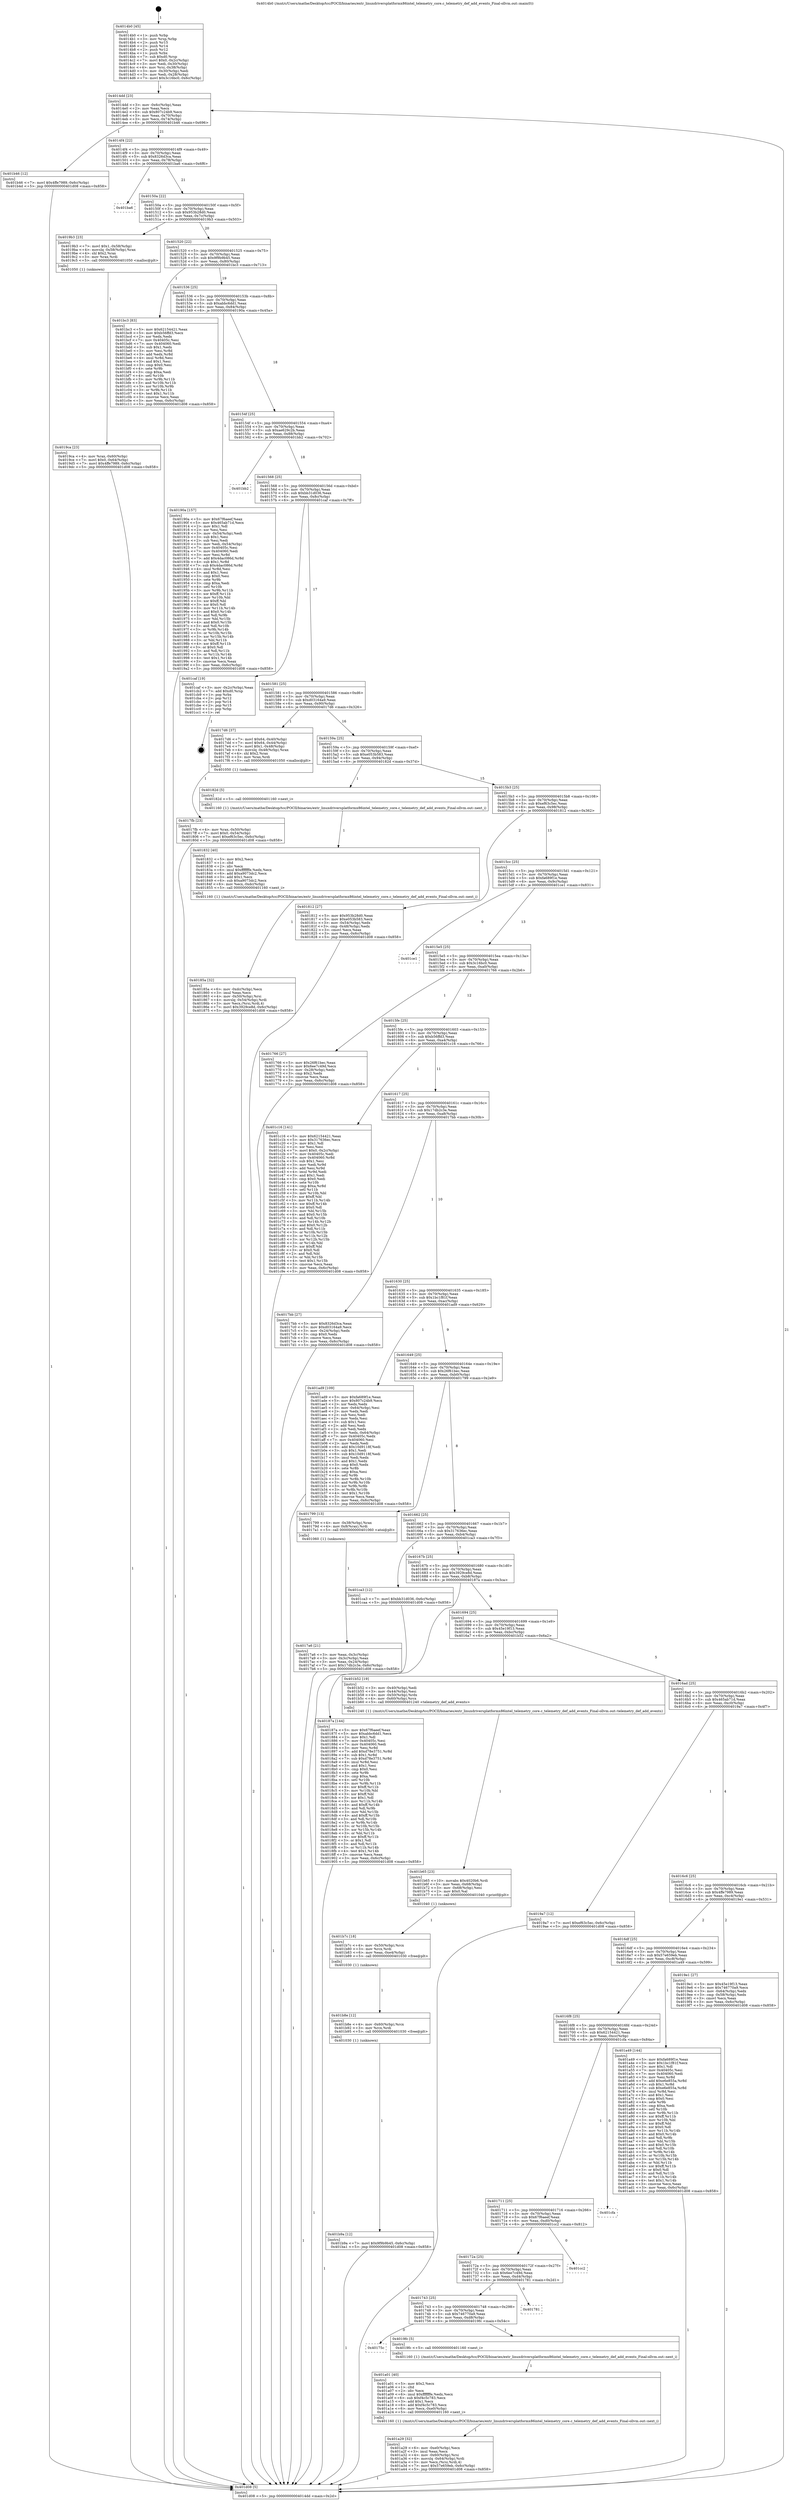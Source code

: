 digraph "0x4014b0" {
  label = "0x4014b0 (/mnt/c/Users/mathe/Desktop/tcc/POCII/binaries/extr_linuxdriversplatformx86intel_telemetry_core.c_telemetry_def_add_events_Final-ollvm.out::main(0))"
  labelloc = "t"
  node[shape=record]

  Entry [label="",width=0.3,height=0.3,shape=circle,fillcolor=black,style=filled]
  "0x4014dd" [label="{
     0x4014dd [23]\l
     | [instrs]\l
     &nbsp;&nbsp;0x4014dd \<+3\>: mov -0x6c(%rbp),%eax\l
     &nbsp;&nbsp;0x4014e0 \<+2\>: mov %eax,%ecx\l
     &nbsp;&nbsp;0x4014e2 \<+6\>: sub $0x807c24b9,%ecx\l
     &nbsp;&nbsp;0x4014e8 \<+3\>: mov %eax,-0x70(%rbp)\l
     &nbsp;&nbsp;0x4014eb \<+3\>: mov %ecx,-0x74(%rbp)\l
     &nbsp;&nbsp;0x4014ee \<+6\>: je 0000000000401b46 \<main+0x696\>\l
  }"]
  "0x401b46" [label="{
     0x401b46 [12]\l
     | [instrs]\l
     &nbsp;&nbsp;0x401b46 \<+7\>: movl $0x4ffe7989,-0x6c(%rbp)\l
     &nbsp;&nbsp;0x401b4d \<+5\>: jmp 0000000000401d08 \<main+0x858\>\l
  }"]
  "0x4014f4" [label="{
     0x4014f4 [22]\l
     | [instrs]\l
     &nbsp;&nbsp;0x4014f4 \<+5\>: jmp 00000000004014f9 \<main+0x49\>\l
     &nbsp;&nbsp;0x4014f9 \<+3\>: mov -0x70(%rbp),%eax\l
     &nbsp;&nbsp;0x4014fc \<+5\>: sub $0x8326d3ca,%eax\l
     &nbsp;&nbsp;0x401501 \<+3\>: mov %eax,-0x78(%rbp)\l
     &nbsp;&nbsp;0x401504 \<+6\>: je 0000000000401ba6 \<main+0x6f6\>\l
  }"]
  Exit [label="",width=0.3,height=0.3,shape=circle,fillcolor=black,style=filled,peripheries=2]
  "0x401ba6" [label="{
     0x401ba6\l
  }", style=dashed]
  "0x40150a" [label="{
     0x40150a [22]\l
     | [instrs]\l
     &nbsp;&nbsp;0x40150a \<+5\>: jmp 000000000040150f \<main+0x5f\>\l
     &nbsp;&nbsp;0x40150f \<+3\>: mov -0x70(%rbp),%eax\l
     &nbsp;&nbsp;0x401512 \<+5\>: sub $0x953b28d0,%eax\l
     &nbsp;&nbsp;0x401517 \<+3\>: mov %eax,-0x7c(%rbp)\l
     &nbsp;&nbsp;0x40151a \<+6\>: je 00000000004019b3 \<main+0x503\>\l
  }"]
  "0x401b9a" [label="{
     0x401b9a [12]\l
     | [instrs]\l
     &nbsp;&nbsp;0x401b9a \<+7\>: movl $0x9f9b9b45,-0x6c(%rbp)\l
     &nbsp;&nbsp;0x401ba1 \<+5\>: jmp 0000000000401d08 \<main+0x858\>\l
  }"]
  "0x4019b3" [label="{
     0x4019b3 [23]\l
     | [instrs]\l
     &nbsp;&nbsp;0x4019b3 \<+7\>: movl $0x1,-0x58(%rbp)\l
     &nbsp;&nbsp;0x4019ba \<+4\>: movslq -0x58(%rbp),%rax\l
     &nbsp;&nbsp;0x4019be \<+4\>: shl $0x2,%rax\l
     &nbsp;&nbsp;0x4019c2 \<+3\>: mov %rax,%rdi\l
     &nbsp;&nbsp;0x4019c5 \<+5\>: call 0000000000401050 \<malloc@plt\>\l
     | [calls]\l
     &nbsp;&nbsp;0x401050 \{1\} (unknown)\l
  }"]
  "0x401520" [label="{
     0x401520 [22]\l
     | [instrs]\l
     &nbsp;&nbsp;0x401520 \<+5\>: jmp 0000000000401525 \<main+0x75\>\l
     &nbsp;&nbsp;0x401525 \<+3\>: mov -0x70(%rbp),%eax\l
     &nbsp;&nbsp;0x401528 \<+5\>: sub $0x9f9b9b45,%eax\l
     &nbsp;&nbsp;0x40152d \<+3\>: mov %eax,-0x80(%rbp)\l
     &nbsp;&nbsp;0x401530 \<+6\>: je 0000000000401bc3 \<main+0x713\>\l
  }"]
  "0x401b8e" [label="{
     0x401b8e [12]\l
     | [instrs]\l
     &nbsp;&nbsp;0x401b8e \<+4\>: mov -0x60(%rbp),%rcx\l
     &nbsp;&nbsp;0x401b92 \<+3\>: mov %rcx,%rdi\l
     &nbsp;&nbsp;0x401b95 \<+5\>: call 0000000000401030 \<free@plt\>\l
     | [calls]\l
     &nbsp;&nbsp;0x401030 \{1\} (unknown)\l
  }"]
  "0x401bc3" [label="{
     0x401bc3 [83]\l
     | [instrs]\l
     &nbsp;&nbsp;0x401bc3 \<+5\>: mov $0x62154421,%eax\l
     &nbsp;&nbsp;0x401bc8 \<+5\>: mov $0xb56ffd3,%ecx\l
     &nbsp;&nbsp;0x401bcd \<+2\>: xor %edx,%edx\l
     &nbsp;&nbsp;0x401bcf \<+7\>: mov 0x40405c,%esi\l
     &nbsp;&nbsp;0x401bd6 \<+7\>: mov 0x404060,%edi\l
     &nbsp;&nbsp;0x401bdd \<+3\>: sub $0x1,%edx\l
     &nbsp;&nbsp;0x401be0 \<+3\>: mov %esi,%r8d\l
     &nbsp;&nbsp;0x401be3 \<+3\>: add %edx,%r8d\l
     &nbsp;&nbsp;0x401be6 \<+4\>: imul %r8d,%esi\l
     &nbsp;&nbsp;0x401bea \<+3\>: and $0x1,%esi\l
     &nbsp;&nbsp;0x401bed \<+3\>: cmp $0x0,%esi\l
     &nbsp;&nbsp;0x401bf0 \<+4\>: sete %r9b\l
     &nbsp;&nbsp;0x401bf4 \<+3\>: cmp $0xa,%edi\l
     &nbsp;&nbsp;0x401bf7 \<+4\>: setl %r10b\l
     &nbsp;&nbsp;0x401bfb \<+3\>: mov %r9b,%r11b\l
     &nbsp;&nbsp;0x401bfe \<+3\>: and %r10b,%r11b\l
     &nbsp;&nbsp;0x401c01 \<+3\>: xor %r10b,%r9b\l
     &nbsp;&nbsp;0x401c04 \<+3\>: or %r9b,%r11b\l
     &nbsp;&nbsp;0x401c07 \<+4\>: test $0x1,%r11b\l
     &nbsp;&nbsp;0x401c0b \<+3\>: cmovne %ecx,%eax\l
     &nbsp;&nbsp;0x401c0e \<+3\>: mov %eax,-0x6c(%rbp)\l
     &nbsp;&nbsp;0x401c11 \<+5\>: jmp 0000000000401d08 \<main+0x858\>\l
  }"]
  "0x401536" [label="{
     0x401536 [25]\l
     | [instrs]\l
     &nbsp;&nbsp;0x401536 \<+5\>: jmp 000000000040153b \<main+0x8b\>\l
     &nbsp;&nbsp;0x40153b \<+3\>: mov -0x70(%rbp),%eax\l
     &nbsp;&nbsp;0x40153e \<+5\>: sub $0xabbc6dd1,%eax\l
     &nbsp;&nbsp;0x401543 \<+6\>: mov %eax,-0x84(%rbp)\l
     &nbsp;&nbsp;0x401549 \<+6\>: je 000000000040190a \<main+0x45a\>\l
  }"]
  "0x401b7c" [label="{
     0x401b7c [18]\l
     | [instrs]\l
     &nbsp;&nbsp;0x401b7c \<+4\>: mov -0x50(%rbp),%rcx\l
     &nbsp;&nbsp;0x401b80 \<+3\>: mov %rcx,%rdi\l
     &nbsp;&nbsp;0x401b83 \<+6\>: mov %eax,-0xe4(%rbp)\l
     &nbsp;&nbsp;0x401b89 \<+5\>: call 0000000000401030 \<free@plt\>\l
     | [calls]\l
     &nbsp;&nbsp;0x401030 \{1\} (unknown)\l
  }"]
  "0x40190a" [label="{
     0x40190a [157]\l
     | [instrs]\l
     &nbsp;&nbsp;0x40190a \<+5\>: mov $0x67f6aeef,%eax\l
     &nbsp;&nbsp;0x40190f \<+5\>: mov $0x465ab71d,%ecx\l
     &nbsp;&nbsp;0x401914 \<+2\>: mov $0x1,%dl\l
     &nbsp;&nbsp;0x401916 \<+2\>: xor %esi,%esi\l
     &nbsp;&nbsp;0x401918 \<+3\>: mov -0x54(%rbp),%edi\l
     &nbsp;&nbsp;0x40191b \<+3\>: sub $0x1,%esi\l
     &nbsp;&nbsp;0x40191e \<+2\>: sub %esi,%edi\l
     &nbsp;&nbsp;0x401920 \<+3\>: mov %edi,-0x54(%rbp)\l
     &nbsp;&nbsp;0x401923 \<+7\>: mov 0x40405c,%esi\l
     &nbsp;&nbsp;0x40192a \<+7\>: mov 0x404060,%edi\l
     &nbsp;&nbsp;0x401931 \<+3\>: mov %esi,%r8d\l
     &nbsp;&nbsp;0x401934 \<+7\>: add $0x4dac086d,%r8d\l
     &nbsp;&nbsp;0x40193b \<+4\>: sub $0x1,%r8d\l
     &nbsp;&nbsp;0x40193f \<+7\>: sub $0x4dac086d,%r8d\l
     &nbsp;&nbsp;0x401946 \<+4\>: imul %r8d,%esi\l
     &nbsp;&nbsp;0x40194a \<+3\>: and $0x1,%esi\l
     &nbsp;&nbsp;0x40194d \<+3\>: cmp $0x0,%esi\l
     &nbsp;&nbsp;0x401950 \<+4\>: sete %r9b\l
     &nbsp;&nbsp;0x401954 \<+3\>: cmp $0xa,%edi\l
     &nbsp;&nbsp;0x401957 \<+4\>: setl %r10b\l
     &nbsp;&nbsp;0x40195b \<+3\>: mov %r9b,%r11b\l
     &nbsp;&nbsp;0x40195e \<+4\>: xor $0xff,%r11b\l
     &nbsp;&nbsp;0x401962 \<+3\>: mov %r10b,%bl\l
     &nbsp;&nbsp;0x401965 \<+3\>: xor $0xff,%bl\l
     &nbsp;&nbsp;0x401968 \<+3\>: xor $0x0,%dl\l
     &nbsp;&nbsp;0x40196b \<+3\>: mov %r11b,%r14b\l
     &nbsp;&nbsp;0x40196e \<+4\>: and $0x0,%r14b\l
     &nbsp;&nbsp;0x401972 \<+3\>: and %dl,%r9b\l
     &nbsp;&nbsp;0x401975 \<+3\>: mov %bl,%r15b\l
     &nbsp;&nbsp;0x401978 \<+4\>: and $0x0,%r15b\l
     &nbsp;&nbsp;0x40197c \<+3\>: and %dl,%r10b\l
     &nbsp;&nbsp;0x40197f \<+3\>: or %r9b,%r14b\l
     &nbsp;&nbsp;0x401982 \<+3\>: or %r10b,%r15b\l
     &nbsp;&nbsp;0x401985 \<+3\>: xor %r15b,%r14b\l
     &nbsp;&nbsp;0x401988 \<+3\>: or %bl,%r11b\l
     &nbsp;&nbsp;0x40198b \<+4\>: xor $0xff,%r11b\l
     &nbsp;&nbsp;0x40198f \<+3\>: or $0x0,%dl\l
     &nbsp;&nbsp;0x401992 \<+3\>: and %dl,%r11b\l
     &nbsp;&nbsp;0x401995 \<+3\>: or %r11b,%r14b\l
     &nbsp;&nbsp;0x401998 \<+4\>: test $0x1,%r14b\l
     &nbsp;&nbsp;0x40199c \<+3\>: cmovne %ecx,%eax\l
     &nbsp;&nbsp;0x40199f \<+3\>: mov %eax,-0x6c(%rbp)\l
     &nbsp;&nbsp;0x4019a2 \<+5\>: jmp 0000000000401d08 \<main+0x858\>\l
  }"]
  "0x40154f" [label="{
     0x40154f [25]\l
     | [instrs]\l
     &nbsp;&nbsp;0x40154f \<+5\>: jmp 0000000000401554 \<main+0xa4\>\l
     &nbsp;&nbsp;0x401554 \<+3\>: mov -0x70(%rbp),%eax\l
     &nbsp;&nbsp;0x401557 \<+5\>: sub $0xae629c2b,%eax\l
     &nbsp;&nbsp;0x40155c \<+6\>: mov %eax,-0x88(%rbp)\l
     &nbsp;&nbsp;0x401562 \<+6\>: je 0000000000401bb2 \<main+0x702\>\l
  }"]
  "0x401b65" [label="{
     0x401b65 [23]\l
     | [instrs]\l
     &nbsp;&nbsp;0x401b65 \<+10\>: movabs $0x4020b6,%rdi\l
     &nbsp;&nbsp;0x401b6f \<+3\>: mov %eax,-0x68(%rbp)\l
     &nbsp;&nbsp;0x401b72 \<+3\>: mov -0x68(%rbp),%esi\l
     &nbsp;&nbsp;0x401b75 \<+2\>: mov $0x0,%al\l
     &nbsp;&nbsp;0x401b77 \<+5\>: call 0000000000401040 \<printf@plt\>\l
     | [calls]\l
     &nbsp;&nbsp;0x401040 \{1\} (unknown)\l
  }"]
  "0x401bb2" [label="{
     0x401bb2\l
  }", style=dashed]
  "0x401568" [label="{
     0x401568 [25]\l
     | [instrs]\l
     &nbsp;&nbsp;0x401568 \<+5\>: jmp 000000000040156d \<main+0xbd\>\l
     &nbsp;&nbsp;0x40156d \<+3\>: mov -0x70(%rbp),%eax\l
     &nbsp;&nbsp;0x401570 \<+5\>: sub $0xbb31d036,%eax\l
     &nbsp;&nbsp;0x401575 \<+6\>: mov %eax,-0x8c(%rbp)\l
     &nbsp;&nbsp;0x40157b \<+6\>: je 0000000000401caf \<main+0x7ff\>\l
  }"]
  "0x401a29" [label="{
     0x401a29 [32]\l
     | [instrs]\l
     &nbsp;&nbsp;0x401a29 \<+6\>: mov -0xe0(%rbp),%ecx\l
     &nbsp;&nbsp;0x401a2f \<+3\>: imul %eax,%ecx\l
     &nbsp;&nbsp;0x401a32 \<+4\>: mov -0x60(%rbp),%rsi\l
     &nbsp;&nbsp;0x401a36 \<+4\>: movslq -0x64(%rbp),%rdi\l
     &nbsp;&nbsp;0x401a3a \<+3\>: mov %ecx,(%rsi,%rdi,4)\l
     &nbsp;&nbsp;0x401a3d \<+7\>: movl $0x57e659eb,-0x6c(%rbp)\l
     &nbsp;&nbsp;0x401a44 \<+5\>: jmp 0000000000401d08 \<main+0x858\>\l
  }"]
  "0x401caf" [label="{
     0x401caf [19]\l
     | [instrs]\l
     &nbsp;&nbsp;0x401caf \<+3\>: mov -0x2c(%rbp),%eax\l
     &nbsp;&nbsp;0x401cb2 \<+7\>: add $0xd0,%rsp\l
     &nbsp;&nbsp;0x401cb9 \<+1\>: pop %rbx\l
     &nbsp;&nbsp;0x401cba \<+2\>: pop %r12\l
     &nbsp;&nbsp;0x401cbc \<+2\>: pop %r14\l
     &nbsp;&nbsp;0x401cbe \<+2\>: pop %r15\l
     &nbsp;&nbsp;0x401cc0 \<+1\>: pop %rbp\l
     &nbsp;&nbsp;0x401cc1 \<+1\>: ret\l
  }"]
  "0x401581" [label="{
     0x401581 [25]\l
     | [instrs]\l
     &nbsp;&nbsp;0x401581 \<+5\>: jmp 0000000000401586 \<main+0xd6\>\l
     &nbsp;&nbsp;0x401586 \<+3\>: mov -0x70(%rbp),%eax\l
     &nbsp;&nbsp;0x401589 \<+5\>: sub $0xd03164a9,%eax\l
     &nbsp;&nbsp;0x40158e \<+6\>: mov %eax,-0x90(%rbp)\l
     &nbsp;&nbsp;0x401594 \<+6\>: je 00000000004017d6 \<main+0x326\>\l
  }"]
  "0x401a01" [label="{
     0x401a01 [40]\l
     | [instrs]\l
     &nbsp;&nbsp;0x401a01 \<+5\>: mov $0x2,%ecx\l
     &nbsp;&nbsp;0x401a06 \<+1\>: cltd\l
     &nbsp;&nbsp;0x401a07 \<+2\>: idiv %ecx\l
     &nbsp;&nbsp;0x401a09 \<+6\>: imul $0xfffffffe,%edx,%ecx\l
     &nbsp;&nbsp;0x401a0f \<+6\>: sub $0xf4c5c783,%ecx\l
     &nbsp;&nbsp;0x401a15 \<+3\>: add $0x1,%ecx\l
     &nbsp;&nbsp;0x401a18 \<+6\>: add $0xf4c5c783,%ecx\l
     &nbsp;&nbsp;0x401a1e \<+6\>: mov %ecx,-0xe0(%rbp)\l
     &nbsp;&nbsp;0x401a24 \<+5\>: call 0000000000401160 \<next_i\>\l
     | [calls]\l
     &nbsp;&nbsp;0x401160 \{1\} (/mnt/c/Users/mathe/Desktop/tcc/POCII/binaries/extr_linuxdriversplatformx86intel_telemetry_core.c_telemetry_def_add_events_Final-ollvm.out::next_i)\l
  }"]
  "0x4017d6" [label="{
     0x4017d6 [37]\l
     | [instrs]\l
     &nbsp;&nbsp;0x4017d6 \<+7\>: movl $0x64,-0x40(%rbp)\l
     &nbsp;&nbsp;0x4017dd \<+7\>: movl $0x64,-0x44(%rbp)\l
     &nbsp;&nbsp;0x4017e4 \<+7\>: movl $0x1,-0x48(%rbp)\l
     &nbsp;&nbsp;0x4017eb \<+4\>: movslq -0x48(%rbp),%rax\l
     &nbsp;&nbsp;0x4017ef \<+4\>: shl $0x2,%rax\l
     &nbsp;&nbsp;0x4017f3 \<+3\>: mov %rax,%rdi\l
     &nbsp;&nbsp;0x4017f6 \<+5\>: call 0000000000401050 \<malloc@plt\>\l
     | [calls]\l
     &nbsp;&nbsp;0x401050 \{1\} (unknown)\l
  }"]
  "0x40159a" [label="{
     0x40159a [25]\l
     | [instrs]\l
     &nbsp;&nbsp;0x40159a \<+5\>: jmp 000000000040159f \<main+0xef\>\l
     &nbsp;&nbsp;0x40159f \<+3\>: mov -0x70(%rbp),%eax\l
     &nbsp;&nbsp;0x4015a2 \<+5\>: sub $0xe053b583,%eax\l
     &nbsp;&nbsp;0x4015a7 \<+6\>: mov %eax,-0x94(%rbp)\l
     &nbsp;&nbsp;0x4015ad \<+6\>: je 000000000040182d \<main+0x37d\>\l
  }"]
  "0x40175c" [label="{
     0x40175c\l
  }", style=dashed]
  "0x40182d" [label="{
     0x40182d [5]\l
     | [instrs]\l
     &nbsp;&nbsp;0x40182d \<+5\>: call 0000000000401160 \<next_i\>\l
     | [calls]\l
     &nbsp;&nbsp;0x401160 \{1\} (/mnt/c/Users/mathe/Desktop/tcc/POCII/binaries/extr_linuxdriversplatformx86intel_telemetry_core.c_telemetry_def_add_events_Final-ollvm.out::next_i)\l
  }"]
  "0x4015b3" [label="{
     0x4015b3 [25]\l
     | [instrs]\l
     &nbsp;&nbsp;0x4015b3 \<+5\>: jmp 00000000004015b8 \<main+0x108\>\l
     &nbsp;&nbsp;0x4015b8 \<+3\>: mov -0x70(%rbp),%eax\l
     &nbsp;&nbsp;0x4015bb \<+5\>: sub $0xef63c5ec,%eax\l
     &nbsp;&nbsp;0x4015c0 \<+6\>: mov %eax,-0x98(%rbp)\l
     &nbsp;&nbsp;0x4015c6 \<+6\>: je 0000000000401812 \<main+0x362\>\l
  }"]
  "0x4019fc" [label="{
     0x4019fc [5]\l
     | [instrs]\l
     &nbsp;&nbsp;0x4019fc \<+5\>: call 0000000000401160 \<next_i\>\l
     | [calls]\l
     &nbsp;&nbsp;0x401160 \{1\} (/mnt/c/Users/mathe/Desktop/tcc/POCII/binaries/extr_linuxdriversplatformx86intel_telemetry_core.c_telemetry_def_add_events_Final-ollvm.out::next_i)\l
  }"]
  "0x401812" [label="{
     0x401812 [27]\l
     | [instrs]\l
     &nbsp;&nbsp;0x401812 \<+5\>: mov $0x953b28d0,%eax\l
     &nbsp;&nbsp;0x401817 \<+5\>: mov $0xe053b583,%ecx\l
     &nbsp;&nbsp;0x40181c \<+3\>: mov -0x54(%rbp),%edx\l
     &nbsp;&nbsp;0x40181f \<+3\>: cmp -0x48(%rbp),%edx\l
     &nbsp;&nbsp;0x401822 \<+3\>: cmovl %ecx,%eax\l
     &nbsp;&nbsp;0x401825 \<+3\>: mov %eax,-0x6c(%rbp)\l
     &nbsp;&nbsp;0x401828 \<+5\>: jmp 0000000000401d08 \<main+0x858\>\l
  }"]
  "0x4015cc" [label="{
     0x4015cc [25]\l
     | [instrs]\l
     &nbsp;&nbsp;0x4015cc \<+5\>: jmp 00000000004015d1 \<main+0x121\>\l
     &nbsp;&nbsp;0x4015d1 \<+3\>: mov -0x70(%rbp),%eax\l
     &nbsp;&nbsp;0x4015d4 \<+5\>: sub $0xfa689f1e,%eax\l
     &nbsp;&nbsp;0x4015d9 \<+6\>: mov %eax,-0x9c(%rbp)\l
     &nbsp;&nbsp;0x4015df \<+6\>: je 0000000000401ce1 \<main+0x831\>\l
  }"]
  "0x401743" [label="{
     0x401743 [25]\l
     | [instrs]\l
     &nbsp;&nbsp;0x401743 \<+5\>: jmp 0000000000401748 \<main+0x298\>\l
     &nbsp;&nbsp;0x401748 \<+3\>: mov -0x70(%rbp),%eax\l
     &nbsp;&nbsp;0x40174b \<+5\>: sub $0x746770a9,%eax\l
     &nbsp;&nbsp;0x401750 \<+6\>: mov %eax,-0xd8(%rbp)\l
     &nbsp;&nbsp;0x401756 \<+6\>: je 00000000004019fc \<main+0x54c\>\l
  }"]
  "0x401ce1" [label="{
     0x401ce1\l
  }", style=dashed]
  "0x4015e5" [label="{
     0x4015e5 [25]\l
     | [instrs]\l
     &nbsp;&nbsp;0x4015e5 \<+5\>: jmp 00000000004015ea \<main+0x13a\>\l
     &nbsp;&nbsp;0x4015ea \<+3\>: mov -0x70(%rbp),%eax\l
     &nbsp;&nbsp;0x4015ed \<+5\>: sub $0x3c16bc0,%eax\l
     &nbsp;&nbsp;0x4015f2 \<+6\>: mov %eax,-0xa0(%rbp)\l
     &nbsp;&nbsp;0x4015f8 \<+6\>: je 0000000000401766 \<main+0x2b6\>\l
  }"]
  "0x401781" [label="{
     0x401781\l
  }", style=dashed]
  "0x401766" [label="{
     0x401766 [27]\l
     | [instrs]\l
     &nbsp;&nbsp;0x401766 \<+5\>: mov $0x26f61bec,%eax\l
     &nbsp;&nbsp;0x40176b \<+5\>: mov $0x6ee7c49d,%ecx\l
     &nbsp;&nbsp;0x401770 \<+3\>: mov -0x28(%rbp),%edx\l
     &nbsp;&nbsp;0x401773 \<+3\>: cmp $0x2,%edx\l
     &nbsp;&nbsp;0x401776 \<+3\>: cmovne %ecx,%eax\l
     &nbsp;&nbsp;0x401779 \<+3\>: mov %eax,-0x6c(%rbp)\l
     &nbsp;&nbsp;0x40177c \<+5\>: jmp 0000000000401d08 \<main+0x858\>\l
  }"]
  "0x4015fe" [label="{
     0x4015fe [25]\l
     | [instrs]\l
     &nbsp;&nbsp;0x4015fe \<+5\>: jmp 0000000000401603 \<main+0x153\>\l
     &nbsp;&nbsp;0x401603 \<+3\>: mov -0x70(%rbp),%eax\l
     &nbsp;&nbsp;0x401606 \<+5\>: sub $0xb56ffd3,%eax\l
     &nbsp;&nbsp;0x40160b \<+6\>: mov %eax,-0xa4(%rbp)\l
     &nbsp;&nbsp;0x401611 \<+6\>: je 0000000000401c16 \<main+0x766\>\l
  }"]
  "0x401d08" [label="{
     0x401d08 [5]\l
     | [instrs]\l
     &nbsp;&nbsp;0x401d08 \<+5\>: jmp 00000000004014dd \<main+0x2d\>\l
  }"]
  "0x4014b0" [label="{
     0x4014b0 [45]\l
     | [instrs]\l
     &nbsp;&nbsp;0x4014b0 \<+1\>: push %rbp\l
     &nbsp;&nbsp;0x4014b1 \<+3\>: mov %rsp,%rbp\l
     &nbsp;&nbsp;0x4014b4 \<+2\>: push %r15\l
     &nbsp;&nbsp;0x4014b6 \<+2\>: push %r14\l
     &nbsp;&nbsp;0x4014b8 \<+2\>: push %r12\l
     &nbsp;&nbsp;0x4014ba \<+1\>: push %rbx\l
     &nbsp;&nbsp;0x4014bb \<+7\>: sub $0xd0,%rsp\l
     &nbsp;&nbsp;0x4014c2 \<+7\>: movl $0x0,-0x2c(%rbp)\l
     &nbsp;&nbsp;0x4014c9 \<+3\>: mov %edi,-0x30(%rbp)\l
     &nbsp;&nbsp;0x4014cc \<+4\>: mov %rsi,-0x38(%rbp)\l
     &nbsp;&nbsp;0x4014d0 \<+3\>: mov -0x30(%rbp),%edi\l
     &nbsp;&nbsp;0x4014d3 \<+3\>: mov %edi,-0x28(%rbp)\l
     &nbsp;&nbsp;0x4014d6 \<+7\>: movl $0x3c16bc0,-0x6c(%rbp)\l
  }"]
  "0x40172a" [label="{
     0x40172a [25]\l
     | [instrs]\l
     &nbsp;&nbsp;0x40172a \<+5\>: jmp 000000000040172f \<main+0x27f\>\l
     &nbsp;&nbsp;0x40172f \<+3\>: mov -0x70(%rbp),%eax\l
     &nbsp;&nbsp;0x401732 \<+5\>: sub $0x6ee7c49d,%eax\l
     &nbsp;&nbsp;0x401737 \<+6\>: mov %eax,-0xd4(%rbp)\l
     &nbsp;&nbsp;0x40173d \<+6\>: je 0000000000401781 \<main+0x2d1\>\l
  }"]
  "0x401c16" [label="{
     0x401c16 [141]\l
     | [instrs]\l
     &nbsp;&nbsp;0x401c16 \<+5\>: mov $0x62154421,%eax\l
     &nbsp;&nbsp;0x401c1b \<+5\>: mov $0x317636ec,%ecx\l
     &nbsp;&nbsp;0x401c20 \<+2\>: mov $0x1,%dl\l
     &nbsp;&nbsp;0x401c22 \<+2\>: xor %esi,%esi\l
     &nbsp;&nbsp;0x401c24 \<+7\>: movl $0x0,-0x2c(%rbp)\l
     &nbsp;&nbsp;0x401c2b \<+7\>: mov 0x40405c,%edi\l
     &nbsp;&nbsp;0x401c32 \<+8\>: mov 0x404060,%r8d\l
     &nbsp;&nbsp;0x401c3a \<+3\>: sub $0x1,%esi\l
     &nbsp;&nbsp;0x401c3d \<+3\>: mov %edi,%r9d\l
     &nbsp;&nbsp;0x401c40 \<+3\>: add %esi,%r9d\l
     &nbsp;&nbsp;0x401c43 \<+4\>: imul %r9d,%edi\l
     &nbsp;&nbsp;0x401c47 \<+3\>: and $0x1,%edi\l
     &nbsp;&nbsp;0x401c4a \<+3\>: cmp $0x0,%edi\l
     &nbsp;&nbsp;0x401c4d \<+4\>: sete %r10b\l
     &nbsp;&nbsp;0x401c51 \<+4\>: cmp $0xa,%r8d\l
     &nbsp;&nbsp;0x401c55 \<+4\>: setl %r11b\l
     &nbsp;&nbsp;0x401c59 \<+3\>: mov %r10b,%bl\l
     &nbsp;&nbsp;0x401c5c \<+3\>: xor $0xff,%bl\l
     &nbsp;&nbsp;0x401c5f \<+3\>: mov %r11b,%r14b\l
     &nbsp;&nbsp;0x401c62 \<+4\>: xor $0xff,%r14b\l
     &nbsp;&nbsp;0x401c66 \<+3\>: xor $0x0,%dl\l
     &nbsp;&nbsp;0x401c69 \<+3\>: mov %bl,%r15b\l
     &nbsp;&nbsp;0x401c6c \<+4\>: and $0x0,%r15b\l
     &nbsp;&nbsp;0x401c70 \<+3\>: and %dl,%r10b\l
     &nbsp;&nbsp;0x401c73 \<+3\>: mov %r14b,%r12b\l
     &nbsp;&nbsp;0x401c76 \<+4\>: and $0x0,%r12b\l
     &nbsp;&nbsp;0x401c7a \<+3\>: and %dl,%r11b\l
     &nbsp;&nbsp;0x401c7d \<+3\>: or %r10b,%r15b\l
     &nbsp;&nbsp;0x401c80 \<+3\>: or %r11b,%r12b\l
     &nbsp;&nbsp;0x401c83 \<+3\>: xor %r12b,%r15b\l
     &nbsp;&nbsp;0x401c86 \<+3\>: or %r14b,%bl\l
     &nbsp;&nbsp;0x401c89 \<+3\>: xor $0xff,%bl\l
     &nbsp;&nbsp;0x401c8c \<+3\>: or $0x0,%dl\l
     &nbsp;&nbsp;0x401c8f \<+2\>: and %dl,%bl\l
     &nbsp;&nbsp;0x401c91 \<+3\>: or %bl,%r15b\l
     &nbsp;&nbsp;0x401c94 \<+4\>: test $0x1,%r15b\l
     &nbsp;&nbsp;0x401c98 \<+3\>: cmovne %ecx,%eax\l
     &nbsp;&nbsp;0x401c9b \<+3\>: mov %eax,-0x6c(%rbp)\l
     &nbsp;&nbsp;0x401c9e \<+5\>: jmp 0000000000401d08 \<main+0x858\>\l
  }"]
  "0x401617" [label="{
     0x401617 [25]\l
     | [instrs]\l
     &nbsp;&nbsp;0x401617 \<+5\>: jmp 000000000040161c \<main+0x16c\>\l
     &nbsp;&nbsp;0x40161c \<+3\>: mov -0x70(%rbp),%eax\l
     &nbsp;&nbsp;0x40161f \<+5\>: sub $0x17db2c3e,%eax\l
     &nbsp;&nbsp;0x401624 \<+6\>: mov %eax,-0xa8(%rbp)\l
     &nbsp;&nbsp;0x40162a \<+6\>: je 00000000004017bb \<main+0x30b\>\l
  }"]
  "0x401cc2" [label="{
     0x401cc2\l
  }", style=dashed]
  "0x4017bb" [label="{
     0x4017bb [27]\l
     | [instrs]\l
     &nbsp;&nbsp;0x4017bb \<+5\>: mov $0x8326d3ca,%eax\l
     &nbsp;&nbsp;0x4017c0 \<+5\>: mov $0xd03164a9,%ecx\l
     &nbsp;&nbsp;0x4017c5 \<+3\>: mov -0x24(%rbp),%edx\l
     &nbsp;&nbsp;0x4017c8 \<+3\>: cmp $0x0,%edx\l
     &nbsp;&nbsp;0x4017cb \<+3\>: cmove %ecx,%eax\l
     &nbsp;&nbsp;0x4017ce \<+3\>: mov %eax,-0x6c(%rbp)\l
     &nbsp;&nbsp;0x4017d1 \<+5\>: jmp 0000000000401d08 \<main+0x858\>\l
  }"]
  "0x401630" [label="{
     0x401630 [25]\l
     | [instrs]\l
     &nbsp;&nbsp;0x401630 \<+5\>: jmp 0000000000401635 \<main+0x185\>\l
     &nbsp;&nbsp;0x401635 \<+3\>: mov -0x70(%rbp),%eax\l
     &nbsp;&nbsp;0x401638 \<+5\>: sub $0x1bc1f81f,%eax\l
     &nbsp;&nbsp;0x40163d \<+6\>: mov %eax,-0xac(%rbp)\l
     &nbsp;&nbsp;0x401643 \<+6\>: je 0000000000401ad9 \<main+0x629\>\l
  }"]
  "0x401711" [label="{
     0x401711 [25]\l
     | [instrs]\l
     &nbsp;&nbsp;0x401711 \<+5\>: jmp 0000000000401716 \<main+0x266\>\l
     &nbsp;&nbsp;0x401716 \<+3\>: mov -0x70(%rbp),%eax\l
     &nbsp;&nbsp;0x401719 \<+5\>: sub $0x67f6aeef,%eax\l
     &nbsp;&nbsp;0x40171e \<+6\>: mov %eax,-0xd0(%rbp)\l
     &nbsp;&nbsp;0x401724 \<+6\>: je 0000000000401cc2 \<main+0x812\>\l
  }"]
  "0x401ad9" [label="{
     0x401ad9 [109]\l
     | [instrs]\l
     &nbsp;&nbsp;0x401ad9 \<+5\>: mov $0xfa689f1e,%eax\l
     &nbsp;&nbsp;0x401ade \<+5\>: mov $0x807c24b9,%ecx\l
     &nbsp;&nbsp;0x401ae3 \<+2\>: xor %edx,%edx\l
     &nbsp;&nbsp;0x401ae5 \<+3\>: mov -0x64(%rbp),%esi\l
     &nbsp;&nbsp;0x401ae8 \<+2\>: mov %edx,%edi\l
     &nbsp;&nbsp;0x401aea \<+2\>: sub %esi,%edi\l
     &nbsp;&nbsp;0x401aec \<+2\>: mov %edx,%esi\l
     &nbsp;&nbsp;0x401aee \<+3\>: sub $0x1,%esi\l
     &nbsp;&nbsp;0x401af1 \<+2\>: add %esi,%edi\l
     &nbsp;&nbsp;0x401af3 \<+2\>: sub %edi,%edx\l
     &nbsp;&nbsp;0x401af5 \<+3\>: mov %edx,-0x64(%rbp)\l
     &nbsp;&nbsp;0x401af8 \<+7\>: mov 0x40405c,%edx\l
     &nbsp;&nbsp;0x401aff \<+7\>: mov 0x404060,%esi\l
     &nbsp;&nbsp;0x401b06 \<+2\>: mov %edx,%edi\l
     &nbsp;&nbsp;0x401b08 \<+6\>: add $0x10d9118f,%edi\l
     &nbsp;&nbsp;0x401b0e \<+3\>: sub $0x1,%edi\l
     &nbsp;&nbsp;0x401b11 \<+6\>: sub $0x10d9118f,%edi\l
     &nbsp;&nbsp;0x401b17 \<+3\>: imul %edi,%edx\l
     &nbsp;&nbsp;0x401b1a \<+3\>: and $0x1,%edx\l
     &nbsp;&nbsp;0x401b1d \<+3\>: cmp $0x0,%edx\l
     &nbsp;&nbsp;0x401b20 \<+4\>: sete %r8b\l
     &nbsp;&nbsp;0x401b24 \<+3\>: cmp $0xa,%esi\l
     &nbsp;&nbsp;0x401b27 \<+4\>: setl %r9b\l
     &nbsp;&nbsp;0x401b2b \<+3\>: mov %r8b,%r10b\l
     &nbsp;&nbsp;0x401b2e \<+3\>: and %r9b,%r10b\l
     &nbsp;&nbsp;0x401b31 \<+3\>: xor %r9b,%r8b\l
     &nbsp;&nbsp;0x401b34 \<+3\>: or %r8b,%r10b\l
     &nbsp;&nbsp;0x401b37 \<+4\>: test $0x1,%r10b\l
     &nbsp;&nbsp;0x401b3b \<+3\>: cmovne %ecx,%eax\l
     &nbsp;&nbsp;0x401b3e \<+3\>: mov %eax,-0x6c(%rbp)\l
     &nbsp;&nbsp;0x401b41 \<+5\>: jmp 0000000000401d08 \<main+0x858\>\l
  }"]
  "0x401649" [label="{
     0x401649 [25]\l
     | [instrs]\l
     &nbsp;&nbsp;0x401649 \<+5\>: jmp 000000000040164e \<main+0x19e\>\l
     &nbsp;&nbsp;0x40164e \<+3\>: mov -0x70(%rbp),%eax\l
     &nbsp;&nbsp;0x401651 \<+5\>: sub $0x26f61bec,%eax\l
     &nbsp;&nbsp;0x401656 \<+6\>: mov %eax,-0xb0(%rbp)\l
     &nbsp;&nbsp;0x40165c \<+6\>: je 0000000000401799 \<main+0x2e9\>\l
  }"]
  "0x401cfa" [label="{
     0x401cfa\l
  }", style=dashed]
  "0x401799" [label="{
     0x401799 [13]\l
     | [instrs]\l
     &nbsp;&nbsp;0x401799 \<+4\>: mov -0x38(%rbp),%rax\l
     &nbsp;&nbsp;0x40179d \<+4\>: mov 0x8(%rax),%rdi\l
     &nbsp;&nbsp;0x4017a1 \<+5\>: call 0000000000401060 \<atoi@plt\>\l
     | [calls]\l
     &nbsp;&nbsp;0x401060 \{1\} (unknown)\l
  }"]
  "0x401662" [label="{
     0x401662 [25]\l
     | [instrs]\l
     &nbsp;&nbsp;0x401662 \<+5\>: jmp 0000000000401667 \<main+0x1b7\>\l
     &nbsp;&nbsp;0x401667 \<+3\>: mov -0x70(%rbp),%eax\l
     &nbsp;&nbsp;0x40166a \<+5\>: sub $0x317636ec,%eax\l
     &nbsp;&nbsp;0x40166f \<+6\>: mov %eax,-0xb4(%rbp)\l
     &nbsp;&nbsp;0x401675 \<+6\>: je 0000000000401ca3 \<main+0x7f3\>\l
  }"]
  "0x4017a6" [label="{
     0x4017a6 [21]\l
     | [instrs]\l
     &nbsp;&nbsp;0x4017a6 \<+3\>: mov %eax,-0x3c(%rbp)\l
     &nbsp;&nbsp;0x4017a9 \<+3\>: mov -0x3c(%rbp),%eax\l
     &nbsp;&nbsp;0x4017ac \<+3\>: mov %eax,-0x24(%rbp)\l
     &nbsp;&nbsp;0x4017af \<+7\>: movl $0x17db2c3e,-0x6c(%rbp)\l
     &nbsp;&nbsp;0x4017b6 \<+5\>: jmp 0000000000401d08 \<main+0x858\>\l
  }"]
  "0x4017fb" [label="{
     0x4017fb [23]\l
     | [instrs]\l
     &nbsp;&nbsp;0x4017fb \<+4\>: mov %rax,-0x50(%rbp)\l
     &nbsp;&nbsp;0x4017ff \<+7\>: movl $0x0,-0x54(%rbp)\l
     &nbsp;&nbsp;0x401806 \<+7\>: movl $0xef63c5ec,-0x6c(%rbp)\l
     &nbsp;&nbsp;0x40180d \<+5\>: jmp 0000000000401d08 \<main+0x858\>\l
  }"]
  "0x401832" [label="{
     0x401832 [40]\l
     | [instrs]\l
     &nbsp;&nbsp;0x401832 \<+5\>: mov $0x2,%ecx\l
     &nbsp;&nbsp;0x401837 \<+1\>: cltd\l
     &nbsp;&nbsp;0x401838 \<+2\>: idiv %ecx\l
     &nbsp;&nbsp;0x40183a \<+6\>: imul $0xfffffffe,%edx,%ecx\l
     &nbsp;&nbsp;0x401840 \<+6\>: add $0xa9073dc2,%ecx\l
     &nbsp;&nbsp;0x401846 \<+3\>: add $0x1,%ecx\l
     &nbsp;&nbsp;0x401849 \<+6\>: sub $0xa9073dc2,%ecx\l
     &nbsp;&nbsp;0x40184f \<+6\>: mov %ecx,-0xdc(%rbp)\l
     &nbsp;&nbsp;0x401855 \<+5\>: call 0000000000401160 \<next_i\>\l
     | [calls]\l
     &nbsp;&nbsp;0x401160 \{1\} (/mnt/c/Users/mathe/Desktop/tcc/POCII/binaries/extr_linuxdriversplatformx86intel_telemetry_core.c_telemetry_def_add_events_Final-ollvm.out::next_i)\l
  }"]
  "0x40185a" [label="{
     0x40185a [32]\l
     | [instrs]\l
     &nbsp;&nbsp;0x40185a \<+6\>: mov -0xdc(%rbp),%ecx\l
     &nbsp;&nbsp;0x401860 \<+3\>: imul %eax,%ecx\l
     &nbsp;&nbsp;0x401863 \<+4\>: mov -0x50(%rbp),%rsi\l
     &nbsp;&nbsp;0x401867 \<+4\>: movslq -0x54(%rbp),%rdi\l
     &nbsp;&nbsp;0x40186b \<+3\>: mov %ecx,(%rsi,%rdi,4)\l
     &nbsp;&nbsp;0x40186e \<+7\>: movl $0x3929ce8d,-0x6c(%rbp)\l
     &nbsp;&nbsp;0x401875 \<+5\>: jmp 0000000000401d08 \<main+0x858\>\l
  }"]
  "0x4016f8" [label="{
     0x4016f8 [25]\l
     | [instrs]\l
     &nbsp;&nbsp;0x4016f8 \<+5\>: jmp 00000000004016fd \<main+0x24d\>\l
     &nbsp;&nbsp;0x4016fd \<+3\>: mov -0x70(%rbp),%eax\l
     &nbsp;&nbsp;0x401700 \<+5\>: sub $0x62154421,%eax\l
     &nbsp;&nbsp;0x401705 \<+6\>: mov %eax,-0xcc(%rbp)\l
     &nbsp;&nbsp;0x40170b \<+6\>: je 0000000000401cfa \<main+0x84a\>\l
  }"]
  "0x401ca3" [label="{
     0x401ca3 [12]\l
     | [instrs]\l
     &nbsp;&nbsp;0x401ca3 \<+7\>: movl $0xbb31d036,-0x6c(%rbp)\l
     &nbsp;&nbsp;0x401caa \<+5\>: jmp 0000000000401d08 \<main+0x858\>\l
  }"]
  "0x40167b" [label="{
     0x40167b [25]\l
     | [instrs]\l
     &nbsp;&nbsp;0x40167b \<+5\>: jmp 0000000000401680 \<main+0x1d0\>\l
     &nbsp;&nbsp;0x401680 \<+3\>: mov -0x70(%rbp),%eax\l
     &nbsp;&nbsp;0x401683 \<+5\>: sub $0x3929ce8d,%eax\l
     &nbsp;&nbsp;0x401688 \<+6\>: mov %eax,-0xb8(%rbp)\l
     &nbsp;&nbsp;0x40168e \<+6\>: je 000000000040187a \<main+0x3ca\>\l
  }"]
  "0x401a49" [label="{
     0x401a49 [144]\l
     | [instrs]\l
     &nbsp;&nbsp;0x401a49 \<+5\>: mov $0xfa689f1e,%eax\l
     &nbsp;&nbsp;0x401a4e \<+5\>: mov $0x1bc1f81f,%ecx\l
     &nbsp;&nbsp;0x401a53 \<+2\>: mov $0x1,%dl\l
     &nbsp;&nbsp;0x401a55 \<+7\>: mov 0x40405c,%esi\l
     &nbsp;&nbsp;0x401a5c \<+7\>: mov 0x404060,%edi\l
     &nbsp;&nbsp;0x401a63 \<+3\>: mov %esi,%r8d\l
     &nbsp;&nbsp;0x401a66 \<+7\>: add $0xe6e855a,%r8d\l
     &nbsp;&nbsp;0x401a6d \<+4\>: sub $0x1,%r8d\l
     &nbsp;&nbsp;0x401a71 \<+7\>: sub $0xe6e855a,%r8d\l
     &nbsp;&nbsp;0x401a78 \<+4\>: imul %r8d,%esi\l
     &nbsp;&nbsp;0x401a7c \<+3\>: and $0x1,%esi\l
     &nbsp;&nbsp;0x401a7f \<+3\>: cmp $0x0,%esi\l
     &nbsp;&nbsp;0x401a82 \<+4\>: sete %r9b\l
     &nbsp;&nbsp;0x401a86 \<+3\>: cmp $0xa,%edi\l
     &nbsp;&nbsp;0x401a89 \<+4\>: setl %r10b\l
     &nbsp;&nbsp;0x401a8d \<+3\>: mov %r9b,%r11b\l
     &nbsp;&nbsp;0x401a90 \<+4\>: xor $0xff,%r11b\l
     &nbsp;&nbsp;0x401a94 \<+3\>: mov %r10b,%bl\l
     &nbsp;&nbsp;0x401a97 \<+3\>: xor $0xff,%bl\l
     &nbsp;&nbsp;0x401a9a \<+3\>: xor $0x0,%dl\l
     &nbsp;&nbsp;0x401a9d \<+3\>: mov %r11b,%r14b\l
     &nbsp;&nbsp;0x401aa0 \<+4\>: and $0x0,%r14b\l
     &nbsp;&nbsp;0x401aa4 \<+3\>: and %dl,%r9b\l
     &nbsp;&nbsp;0x401aa7 \<+3\>: mov %bl,%r15b\l
     &nbsp;&nbsp;0x401aaa \<+4\>: and $0x0,%r15b\l
     &nbsp;&nbsp;0x401aae \<+3\>: and %dl,%r10b\l
     &nbsp;&nbsp;0x401ab1 \<+3\>: or %r9b,%r14b\l
     &nbsp;&nbsp;0x401ab4 \<+3\>: or %r10b,%r15b\l
     &nbsp;&nbsp;0x401ab7 \<+3\>: xor %r15b,%r14b\l
     &nbsp;&nbsp;0x401aba \<+3\>: or %bl,%r11b\l
     &nbsp;&nbsp;0x401abd \<+4\>: xor $0xff,%r11b\l
     &nbsp;&nbsp;0x401ac1 \<+3\>: or $0x0,%dl\l
     &nbsp;&nbsp;0x401ac4 \<+3\>: and %dl,%r11b\l
     &nbsp;&nbsp;0x401ac7 \<+3\>: or %r11b,%r14b\l
     &nbsp;&nbsp;0x401aca \<+4\>: test $0x1,%r14b\l
     &nbsp;&nbsp;0x401ace \<+3\>: cmovne %ecx,%eax\l
     &nbsp;&nbsp;0x401ad1 \<+3\>: mov %eax,-0x6c(%rbp)\l
     &nbsp;&nbsp;0x401ad4 \<+5\>: jmp 0000000000401d08 \<main+0x858\>\l
  }"]
  "0x40187a" [label="{
     0x40187a [144]\l
     | [instrs]\l
     &nbsp;&nbsp;0x40187a \<+5\>: mov $0x67f6aeef,%eax\l
     &nbsp;&nbsp;0x40187f \<+5\>: mov $0xabbc6dd1,%ecx\l
     &nbsp;&nbsp;0x401884 \<+2\>: mov $0x1,%dl\l
     &nbsp;&nbsp;0x401886 \<+7\>: mov 0x40405c,%esi\l
     &nbsp;&nbsp;0x40188d \<+7\>: mov 0x404060,%edi\l
     &nbsp;&nbsp;0x401894 \<+3\>: mov %esi,%r8d\l
     &nbsp;&nbsp;0x401897 \<+7\>: add $0xd78e3751,%r8d\l
     &nbsp;&nbsp;0x40189e \<+4\>: sub $0x1,%r8d\l
     &nbsp;&nbsp;0x4018a2 \<+7\>: sub $0xd78e3751,%r8d\l
     &nbsp;&nbsp;0x4018a9 \<+4\>: imul %r8d,%esi\l
     &nbsp;&nbsp;0x4018ad \<+3\>: and $0x1,%esi\l
     &nbsp;&nbsp;0x4018b0 \<+3\>: cmp $0x0,%esi\l
     &nbsp;&nbsp;0x4018b3 \<+4\>: sete %r9b\l
     &nbsp;&nbsp;0x4018b7 \<+3\>: cmp $0xa,%edi\l
     &nbsp;&nbsp;0x4018ba \<+4\>: setl %r10b\l
     &nbsp;&nbsp;0x4018be \<+3\>: mov %r9b,%r11b\l
     &nbsp;&nbsp;0x4018c1 \<+4\>: xor $0xff,%r11b\l
     &nbsp;&nbsp;0x4018c5 \<+3\>: mov %r10b,%bl\l
     &nbsp;&nbsp;0x4018c8 \<+3\>: xor $0xff,%bl\l
     &nbsp;&nbsp;0x4018cb \<+3\>: xor $0x1,%dl\l
     &nbsp;&nbsp;0x4018ce \<+3\>: mov %r11b,%r14b\l
     &nbsp;&nbsp;0x4018d1 \<+4\>: and $0xff,%r14b\l
     &nbsp;&nbsp;0x4018d5 \<+3\>: and %dl,%r9b\l
     &nbsp;&nbsp;0x4018d8 \<+3\>: mov %bl,%r15b\l
     &nbsp;&nbsp;0x4018db \<+4\>: and $0xff,%r15b\l
     &nbsp;&nbsp;0x4018df \<+3\>: and %dl,%r10b\l
     &nbsp;&nbsp;0x4018e2 \<+3\>: or %r9b,%r14b\l
     &nbsp;&nbsp;0x4018e5 \<+3\>: or %r10b,%r15b\l
     &nbsp;&nbsp;0x4018e8 \<+3\>: xor %r15b,%r14b\l
     &nbsp;&nbsp;0x4018eb \<+3\>: or %bl,%r11b\l
     &nbsp;&nbsp;0x4018ee \<+4\>: xor $0xff,%r11b\l
     &nbsp;&nbsp;0x4018f2 \<+3\>: or $0x1,%dl\l
     &nbsp;&nbsp;0x4018f5 \<+3\>: and %dl,%r11b\l
     &nbsp;&nbsp;0x4018f8 \<+3\>: or %r11b,%r14b\l
     &nbsp;&nbsp;0x4018fb \<+4\>: test $0x1,%r14b\l
     &nbsp;&nbsp;0x4018ff \<+3\>: cmovne %ecx,%eax\l
     &nbsp;&nbsp;0x401902 \<+3\>: mov %eax,-0x6c(%rbp)\l
     &nbsp;&nbsp;0x401905 \<+5\>: jmp 0000000000401d08 \<main+0x858\>\l
  }"]
  "0x401694" [label="{
     0x401694 [25]\l
     | [instrs]\l
     &nbsp;&nbsp;0x401694 \<+5\>: jmp 0000000000401699 \<main+0x1e9\>\l
     &nbsp;&nbsp;0x401699 \<+3\>: mov -0x70(%rbp),%eax\l
     &nbsp;&nbsp;0x40169c \<+5\>: sub $0x45e19f13,%eax\l
     &nbsp;&nbsp;0x4016a1 \<+6\>: mov %eax,-0xbc(%rbp)\l
     &nbsp;&nbsp;0x4016a7 \<+6\>: je 0000000000401b52 \<main+0x6a2\>\l
  }"]
  "0x4016df" [label="{
     0x4016df [25]\l
     | [instrs]\l
     &nbsp;&nbsp;0x4016df \<+5\>: jmp 00000000004016e4 \<main+0x234\>\l
     &nbsp;&nbsp;0x4016e4 \<+3\>: mov -0x70(%rbp),%eax\l
     &nbsp;&nbsp;0x4016e7 \<+5\>: sub $0x57e659eb,%eax\l
     &nbsp;&nbsp;0x4016ec \<+6\>: mov %eax,-0xc8(%rbp)\l
     &nbsp;&nbsp;0x4016f2 \<+6\>: je 0000000000401a49 \<main+0x599\>\l
  }"]
  "0x401b52" [label="{
     0x401b52 [19]\l
     | [instrs]\l
     &nbsp;&nbsp;0x401b52 \<+3\>: mov -0x40(%rbp),%edi\l
     &nbsp;&nbsp;0x401b55 \<+3\>: mov -0x44(%rbp),%esi\l
     &nbsp;&nbsp;0x401b58 \<+4\>: mov -0x50(%rbp),%rdx\l
     &nbsp;&nbsp;0x401b5c \<+4\>: mov -0x60(%rbp),%rcx\l
     &nbsp;&nbsp;0x401b60 \<+5\>: call 0000000000401240 \<telemetry_def_add_events\>\l
     | [calls]\l
     &nbsp;&nbsp;0x401240 \{1\} (/mnt/c/Users/mathe/Desktop/tcc/POCII/binaries/extr_linuxdriversplatformx86intel_telemetry_core.c_telemetry_def_add_events_Final-ollvm.out::telemetry_def_add_events)\l
  }"]
  "0x4016ad" [label="{
     0x4016ad [25]\l
     | [instrs]\l
     &nbsp;&nbsp;0x4016ad \<+5\>: jmp 00000000004016b2 \<main+0x202\>\l
     &nbsp;&nbsp;0x4016b2 \<+3\>: mov -0x70(%rbp),%eax\l
     &nbsp;&nbsp;0x4016b5 \<+5\>: sub $0x465ab71d,%eax\l
     &nbsp;&nbsp;0x4016ba \<+6\>: mov %eax,-0xc0(%rbp)\l
     &nbsp;&nbsp;0x4016c0 \<+6\>: je 00000000004019a7 \<main+0x4f7\>\l
  }"]
  "0x4019e1" [label="{
     0x4019e1 [27]\l
     | [instrs]\l
     &nbsp;&nbsp;0x4019e1 \<+5\>: mov $0x45e19f13,%eax\l
     &nbsp;&nbsp;0x4019e6 \<+5\>: mov $0x746770a9,%ecx\l
     &nbsp;&nbsp;0x4019eb \<+3\>: mov -0x64(%rbp),%edx\l
     &nbsp;&nbsp;0x4019ee \<+3\>: cmp -0x58(%rbp),%edx\l
     &nbsp;&nbsp;0x4019f1 \<+3\>: cmovl %ecx,%eax\l
     &nbsp;&nbsp;0x4019f4 \<+3\>: mov %eax,-0x6c(%rbp)\l
     &nbsp;&nbsp;0x4019f7 \<+5\>: jmp 0000000000401d08 \<main+0x858\>\l
  }"]
  "0x4019a7" [label="{
     0x4019a7 [12]\l
     | [instrs]\l
     &nbsp;&nbsp;0x4019a7 \<+7\>: movl $0xef63c5ec,-0x6c(%rbp)\l
     &nbsp;&nbsp;0x4019ae \<+5\>: jmp 0000000000401d08 \<main+0x858\>\l
  }"]
  "0x4016c6" [label="{
     0x4016c6 [25]\l
     | [instrs]\l
     &nbsp;&nbsp;0x4016c6 \<+5\>: jmp 00000000004016cb \<main+0x21b\>\l
     &nbsp;&nbsp;0x4016cb \<+3\>: mov -0x70(%rbp),%eax\l
     &nbsp;&nbsp;0x4016ce \<+5\>: sub $0x4ffe7989,%eax\l
     &nbsp;&nbsp;0x4016d3 \<+6\>: mov %eax,-0xc4(%rbp)\l
     &nbsp;&nbsp;0x4016d9 \<+6\>: je 00000000004019e1 \<main+0x531\>\l
  }"]
  "0x4019ca" [label="{
     0x4019ca [23]\l
     | [instrs]\l
     &nbsp;&nbsp;0x4019ca \<+4\>: mov %rax,-0x60(%rbp)\l
     &nbsp;&nbsp;0x4019ce \<+7\>: movl $0x0,-0x64(%rbp)\l
     &nbsp;&nbsp;0x4019d5 \<+7\>: movl $0x4ffe7989,-0x6c(%rbp)\l
     &nbsp;&nbsp;0x4019dc \<+5\>: jmp 0000000000401d08 \<main+0x858\>\l
  }"]
  Entry -> "0x4014b0" [label=" 1"]
  "0x4014dd" -> "0x401b46" [label=" 1"]
  "0x4014dd" -> "0x4014f4" [label=" 21"]
  "0x401caf" -> Exit [label=" 1"]
  "0x4014f4" -> "0x401ba6" [label=" 0"]
  "0x4014f4" -> "0x40150a" [label=" 21"]
  "0x401ca3" -> "0x401d08" [label=" 1"]
  "0x40150a" -> "0x4019b3" [label=" 1"]
  "0x40150a" -> "0x401520" [label=" 20"]
  "0x401c16" -> "0x401d08" [label=" 1"]
  "0x401520" -> "0x401bc3" [label=" 1"]
  "0x401520" -> "0x401536" [label=" 19"]
  "0x401bc3" -> "0x401d08" [label=" 1"]
  "0x401536" -> "0x40190a" [label=" 1"]
  "0x401536" -> "0x40154f" [label=" 18"]
  "0x401b9a" -> "0x401d08" [label=" 1"]
  "0x40154f" -> "0x401bb2" [label=" 0"]
  "0x40154f" -> "0x401568" [label=" 18"]
  "0x401b8e" -> "0x401b9a" [label=" 1"]
  "0x401568" -> "0x401caf" [label=" 1"]
  "0x401568" -> "0x401581" [label=" 17"]
  "0x401b7c" -> "0x401b8e" [label=" 1"]
  "0x401581" -> "0x4017d6" [label=" 1"]
  "0x401581" -> "0x40159a" [label=" 16"]
  "0x401b65" -> "0x401b7c" [label=" 1"]
  "0x40159a" -> "0x40182d" [label=" 1"]
  "0x40159a" -> "0x4015b3" [label=" 15"]
  "0x401b52" -> "0x401b65" [label=" 1"]
  "0x4015b3" -> "0x401812" [label=" 2"]
  "0x4015b3" -> "0x4015cc" [label=" 13"]
  "0x401b46" -> "0x401d08" [label=" 1"]
  "0x4015cc" -> "0x401ce1" [label=" 0"]
  "0x4015cc" -> "0x4015e5" [label=" 13"]
  "0x401a49" -> "0x401d08" [label=" 1"]
  "0x4015e5" -> "0x401766" [label=" 1"]
  "0x4015e5" -> "0x4015fe" [label=" 12"]
  "0x401766" -> "0x401d08" [label=" 1"]
  "0x4014b0" -> "0x4014dd" [label=" 1"]
  "0x401d08" -> "0x4014dd" [label=" 21"]
  "0x401a29" -> "0x401d08" [label=" 1"]
  "0x4015fe" -> "0x401c16" [label=" 1"]
  "0x4015fe" -> "0x401617" [label=" 11"]
  "0x4019fc" -> "0x401a01" [label=" 1"]
  "0x401617" -> "0x4017bb" [label=" 1"]
  "0x401617" -> "0x401630" [label=" 10"]
  "0x401743" -> "0x40175c" [label=" 0"]
  "0x401630" -> "0x401ad9" [label=" 1"]
  "0x401630" -> "0x401649" [label=" 9"]
  "0x401ad9" -> "0x401d08" [label=" 1"]
  "0x401649" -> "0x401799" [label=" 1"]
  "0x401649" -> "0x401662" [label=" 8"]
  "0x401799" -> "0x4017a6" [label=" 1"]
  "0x4017a6" -> "0x401d08" [label=" 1"]
  "0x4017bb" -> "0x401d08" [label=" 1"]
  "0x4017d6" -> "0x4017fb" [label=" 1"]
  "0x4017fb" -> "0x401d08" [label=" 1"]
  "0x401812" -> "0x401d08" [label=" 2"]
  "0x40182d" -> "0x401832" [label=" 1"]
  "0x401832" -> "0x40185a" [label=" 1"]
  "0x40185a" -> "0x401d08" [label=" 1"]
  "0x40172a" -> "0x401743" [label=" 1"]
  "0x401662" -> "0x401ca3" [label=" 1"]
  "0x401662" -> "0x40167b" [label=" 7"]
  "0x401a01" -> "0x401a29" [label=" 1"]
  "0x40167b" -> "0x40187a" [label=" 1"]
  "0x40167b" -> "0x401694" [label=" 6"]
  "0x40187a" -> "0x401d08" [label=" 1"]
  "0x40190a" -> "0x401d08" [label=" 1"]
  "0x401711" -> "0x40172a" [label=" 1"]
  "0x401694" -> "0x401b52" [label=" 1"]
  "0x401694" -> "0x4016ad" [label=" 5"]
  "0x401743" -> "0x4019fc" [label=" 1"]
  "0x4016ad" -> "0x4019a7" [label=" 1"]
  "0x4016ad" -> "0x4016c6" [label=" 4"]
  "0x4019a7" -> "0x401d08" [label=" 1"]
  "0x4019b3" -> "0x4019ca" [label=" 1"]
  "0x4019ca" -> "0x401d08" [label=" 1"]
  "0x4016f8" -> "0x401711" [label=" 1"]
  "0x4016c6" -> "0x4019e1" [label=" 2"]
  "0x4016c6" -> "0x4016df" [label=" 2"]
  "0x4019e1" -> "0x401d08" [label=" 2"]
  "0x401711" -> "0x401cc2" [label=" 0"]
  "0x4016df" -> "0x401a49" [label=" 1"]
  "0x4016df" -> "0x4016f8" [label=" 1"]
  "0x40172a" -> "0x401781" [label=" 0"]
  "0x4016f8" -> "0x401cfa" [label=" 0"]
}
